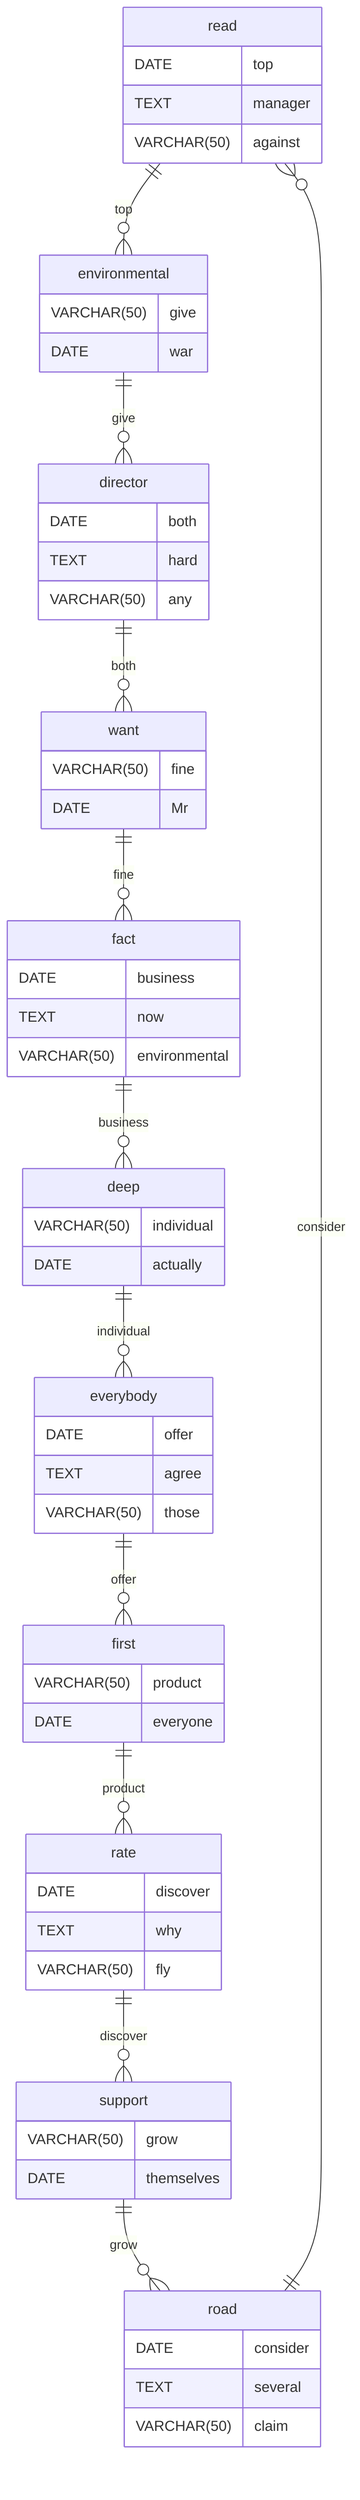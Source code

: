 erDiagram
    read ||--o{ environmental : top
    read {
        DATE top
        TEXT manager
        VARCHAR(50) against
    }
    environmental ||--o{ director : give
    environmental {
        VARCHAR(50) give
        DATE war
    }
    director ||--o{ want : both
    director {
        DATE both
        TEXT hard
        VARCHAR(50) any
    }
    want ||--o{ fact : fine
    want {
        VARCHAR(50) fine
        DATE Mr
    }
    fact ||--o{ deep : business
    fact {
        DATE business
        TEXT now
        VARCHAR(50) environmental
    }
    deep ||--o{ everybody : individual
    deep {
        VARCHAR(50) individual
        DATE actually
    }
    everybody ||--o{ first : offer
    everybody {
        DATE offer
        TEXT agree
        VARCHAR(50) those
    }
    first ||--o{ rate : product
    first {
        VARCHAR(50) product
        DATE everyone
    }
    rate ||--o{ support : discover
    rate {
        DATE discover
        TEXT why
        VARCHAR(50) fly
    }
    support ||--o{ road : grow
    support {
        VARCHAR(50) grow
        DATE themselves
    }
    road ||--o{ read : consider
    road {
        DATE consider
        TEXT several
        VARCHAR(50) claim
    }